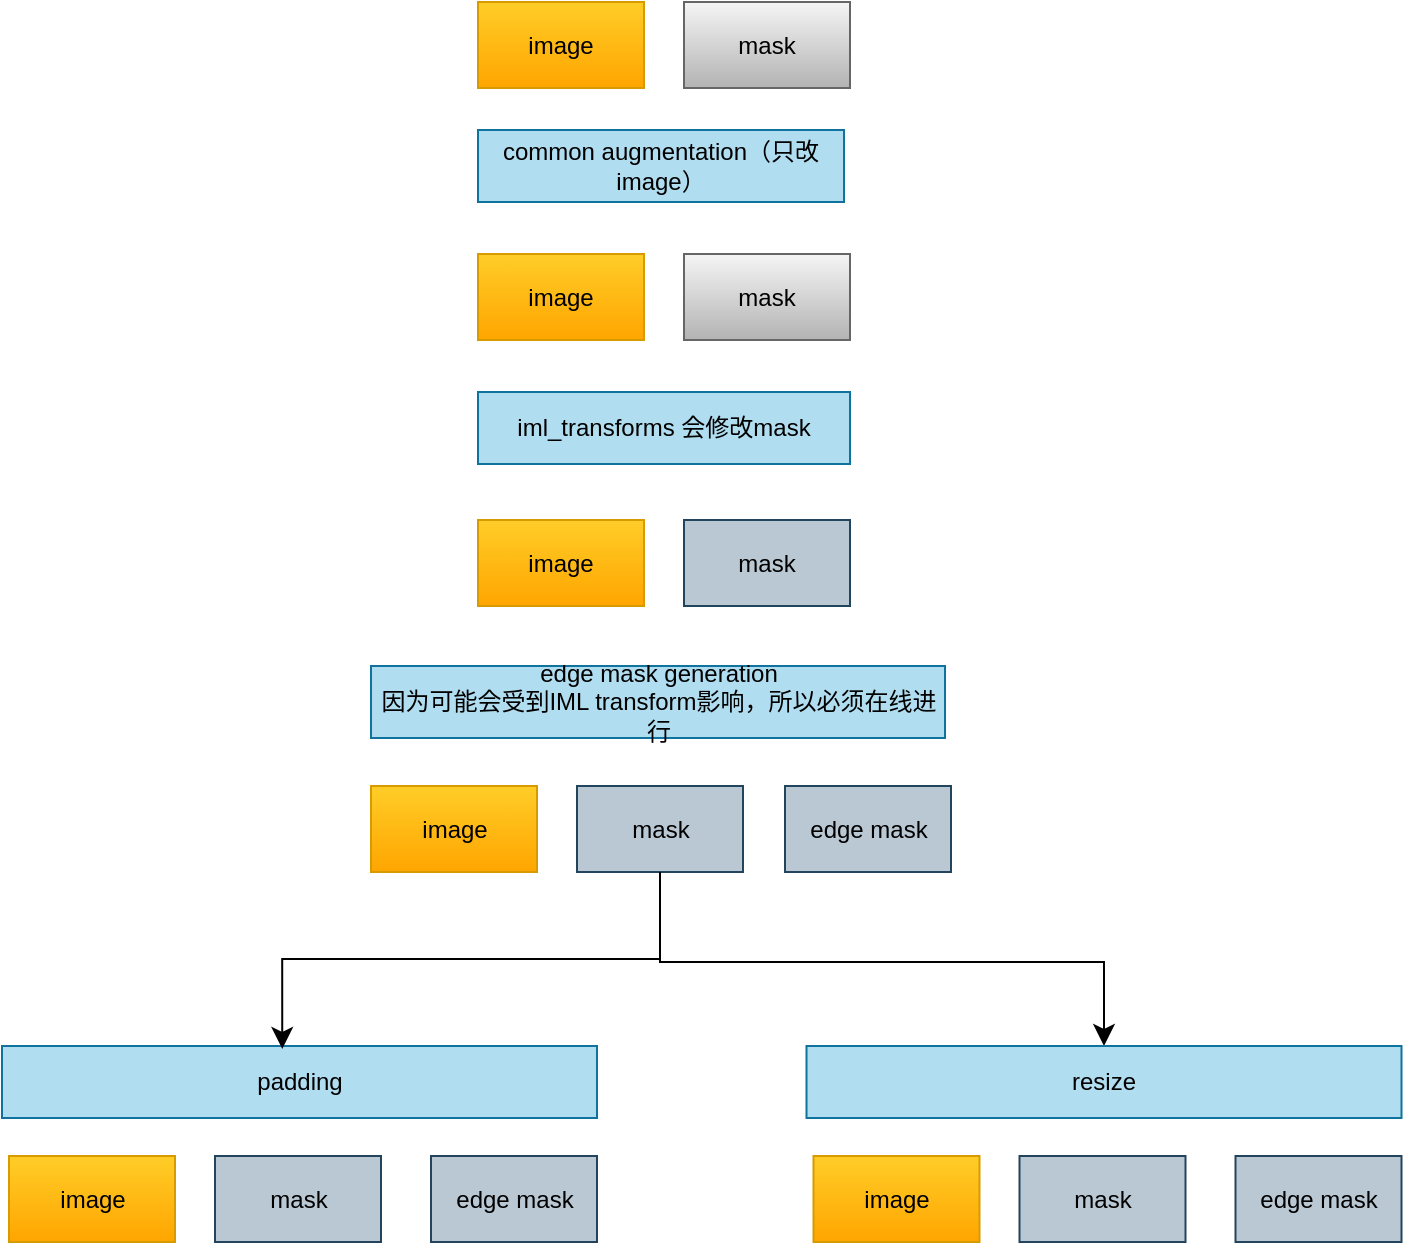 <mxfile version="24.4.0" type="device">
  <diagram name="第 1 页" id="kLrE7vMGJf4Mw1n5txUj">
    <mxGraphModel dx="1731" dy="1272" grid="0" gridSize="10" guides="1" tooltips="1" connect="1" arrows="1" fold="1" page="0" pageScale="1" pageWidth="827" pageHeight="1169" math="0" shadow="0">
      <root>
        <mxCell id="0" />
        <mxCell id="1" parent="0" />
        <mxCell id="sjZRhqvcs0rzp3M44oA--1" value="image" style="rounded=0;whiteSpace=wrap;html=1;fillColor=#ffcd28;gradientColor=#ffa500;strokeColor=#d79b00;" vertex="1" parent="1">
          <mxGeometry x="-141" y="-65" width="83" height="43" as="geometry" />
        </mxCell>
        <mxCell id="sjZRhqvcs0rzp3M44oA--3" value="mask" style="rounded=0;whiteSpace=wrap;html=1;fillColor=#f5f5f5;strokeColor=#666666;gradientColor=#b3b3b3;" vertex="1" parent="1">
          <mxGeometry x="-38" y="-65" width="83" height="43" as="geometry" />
        </mxCell>
        <mxCell id="sjZRhqvcs0rzp3M44oA--4" value="padding" style="rounded=0;whiteSpace=wrap;html=1;fillColor=#b1ddf0;strokeColor=#10739e;" vertex="1" parent="1">
          <mxGeometry x="-379" y="457" width="297.5" height="36" as="geometry" />
        </mxCell>
        <mxCell id="sjZRhqvcs0rzp3M44oA--6" value="image" style="rounded=0;whiteSpace=wrap;html=1;fillColor=#ffcd28;gradientColor=#ffa500;strokeColor=#d79b00;" vertex="1" parent="1">
          <mxGeometry x="-375.5" y="512" width="83" height="43" as="geometry" />
        </mxCell>
        <mxCell id="sjZRhqvcs0rzp3M44oA--7" value="mask" style="rounded=0;whiteSpace=wrap;html=1;fillColor=#bac8d3;strokeColor=#23445d;" vertex="1" parent="1">
          <mxGeometry x="-272.5" y="512" width="83" height="43" as="geometry" />
        </mxCell>
        <mxCell id="sjZRhqvcs0rzp3M44oA--8" value="edge mask" style="rounded=0;whiteSpace=wrap;html=1;fillColor=#bac8d3;strokeColor=#23445d;" vertex="1" parent="1">
          <mxGeometry x="-164.5" y="512" width="83" height="43" as="geometry" />
        </mxCell>
        <mxCell id="sjZRhqvcs0rzp3M44oA--9" value="common augmentation（只改image）" style="rounded=0;whiteSpace=wrap;html=1;fillColor=#b1ddf0;strokeColor=#10739e;" vertex="1" parent="1">
          <mxGeometry x="-141" y="-1" width="183" height="36" as="geometry" />
        </mxCell>
        <mxCell id="sjZRhqvcs0rzp3M44oA--10" value="image" style="rounded=0;whiteSpace=wrap;html=1;fillColor=#ffcd28;gradientColor=#ffa500;strokeColor=#d79b00;" vertex="1" parent="1">
          <mxGeometry x="-141" y="61" width="83" height="43" as="geometry" />
        </mxCell>
        <mxCell id="sjZRhqvcs0rzp3M44oA--11" value="mask" style="rounded=0;whiteSpace=wrap;html=1;fillColor=#f5f5f5;strokeColor=#666666;gradientColor=#b3b3b3;" vertex="1" parent="1">
          <mxGeometry x="-38" y="61" width="83" height="43" as="geometry" />
        </mxCell>
        <mxCell id="sjZRhqvcs0rzp3M44oA--12" value="iml_transforms 会修改mask" style="rounded=0;whiteSpace=wrap;html=1;fillColor=#b1ddf0;strokeColor=#10739e;" vertex="1" parent="1">
          <mxGeometry x="-141" y="130" width="186" height="36" as="geometry" />
        </mxCell>
        <mxCell id="sjZRhqvcs0rzp3M44oA--13" value="image" style="rounded=0;whiteSpace=wrap;html=1;fillColor=#ffcd28;gradientColor=#ffa500;strokeColor=#d79b00;" vertex="1" parent="1">
          <mxGeometry x="-141" y="194" width="83" height="43" as="geometry" />
        </mxCell>
        <mxCell id="sjZRhqvcs0rzp3M44oA--14" value="mask" style="rounded=0;whiteSpace=wrap;html=1;fillColor=#bac8d3;strokeColor=#23445d;" vertex="1" parent="1">
          <mxGeometry x="-38" y="194" width="83" height="43" as="geometry" />
        </mxCell>
        <mxCell id="sjZRhqvcs0rzp3M44oA--15" value="edge mask generation&lt;div&gt;因为可能会受到IML transform影响，所以必须在线进行&lt;/div&gt;" style="rounded=0;whiteSpace=wrap;html=1;fillColor=#b1ddf0;strokeColor=#10739e;" vertex="1" parent="1">
          <mxGeometry x="-194.5" y="267" width="287" height="36" as="geometry" />
        </mxCell>
        <mxCell id="sjZRhqvcs0rzp3M44oA--16" value="image" style="rounded=0;whiteSpace=wrap;html=1;fillColor=#ffcd28;gradientColor=#ffa500;strokeColor=#d79b00;" vertex="1" parent="1">
          <mxGeometry x="-194.5" y="327" width="83" height="43" as="geometry" />
        </mxCell>
        <mxCell id="sjZRhqvcs0rzp3M44oA--25" style="edgeStyle=orthogonalEdgeStyle;rounded=0;orthogonalLoop=1;jettySize=auto;html=1;entryX=0.5;entryY=0;entryDx=0;entryDy=0;fontSize=12;startSize=8;endSize=8;" edge="1" parent="1" source="sjZRhqvcs0rzp3M44oA--17" target="sjZRhqvcs0rzp3M44oA--20">
          <mxGeometry relative="1" as="geometry">
            <Array as="points">
              <mxPoint x="-50" y="415" />
              <mxPoint x="172" y="415" />
            </Array>
          </mxGeometry>
        </mxCell>
        <mxCell id="sjZRhqvcs0rzp3M44oA--17" value="mask" style="rounded=0;whiteSpace=wrap;html=1;fillColor=#bac8d3;strokeColor=#23445d;" vertex="1" parent="1">
          <mxGeometry x="-91.5" y="327" width="83" height="43" as="geometry" />
        </mxCell>
        <mxCell id="sjZRhqvcs0rzp3M44oA--18" value="edge mask" style="rounded=0;whiteSpace=wrap;html=1;fillColor=#bac8d3;strokeColor=#23445d;" vertex="1" parent="1">
          <mxGeometry x="12.5" y="327" width="83" height="43" as="geometry" />
        </mxCell>
        <mxCell id="sjZRhqvcs0rzp3M44oA--20" value="resize" style="rounded=0;whiteSpace=wrap;html=1;fillColor=#b1ddf0;strokeColor=#10739e;" vertex="1" parent="1">
          <mxGeometry x="23.25" y="457" width="297.5" height="36" as="geometry" />
        </mxCell>
        <mxCell id="sjZRhqvcs0rzp3M44oA--21" value="image" style="rounded=0;whiteSpace=wrap;html=1;fillColor=#ffcd28;gradientColor=#ffa500;strokeColor=#d79b00;" vertex="1" parent="1">
          <mxGeometry x="26.75" y="512" width="83" height="43" as="geometry" />
        </mxCell>
        <mxCell id="sjZRhqvcs0rzp3M44oA--22" value="mask" style="rounded=0;whiteSpace=wrap;html=1;fillColor=#bac8d3;strokeColor=#23445d;" vertex="1" parent="1">
          <mxGeometry x="129.75" y="512" width="83" height="43" as="geometry" />
        </mxCell>
        <mxCell id="sjZRhqvcs0rzp3M44oA--23" value="edge mask" style="rounded=0;whiteSpace=wrap;html=1;fillColor=#bac8d3;strokeColor=#23445d;" vertex="1" parent="1">
          <mxGeometry x="237.75" y="512" width="83" height="43" as="geometry" />
        </mxCell>
        <mxCell id="sjZRhqvcs0rzp3M44oA--24" style="edgeStyle=orthogonalEdgeStyle;rounded=0;orthogonalLoop=1;jettySize=auto;html=1;entryX=0.471;entryY=0.04;entryDx=0;entryDy=0;entryPerimeter=0;fontSize=12;startSize=8;endSize=8;" edge="1" parent="1" source="sjZRhqvcs0rzp3M44oA--17" target="sjZRhqvcs0rzp3M44oA--4">
          <mxGeometry relative="1" as="geometry" />
        </mxCell>
      </root>
    </mxGraphModel>
  </diagram>
</mxfile>
